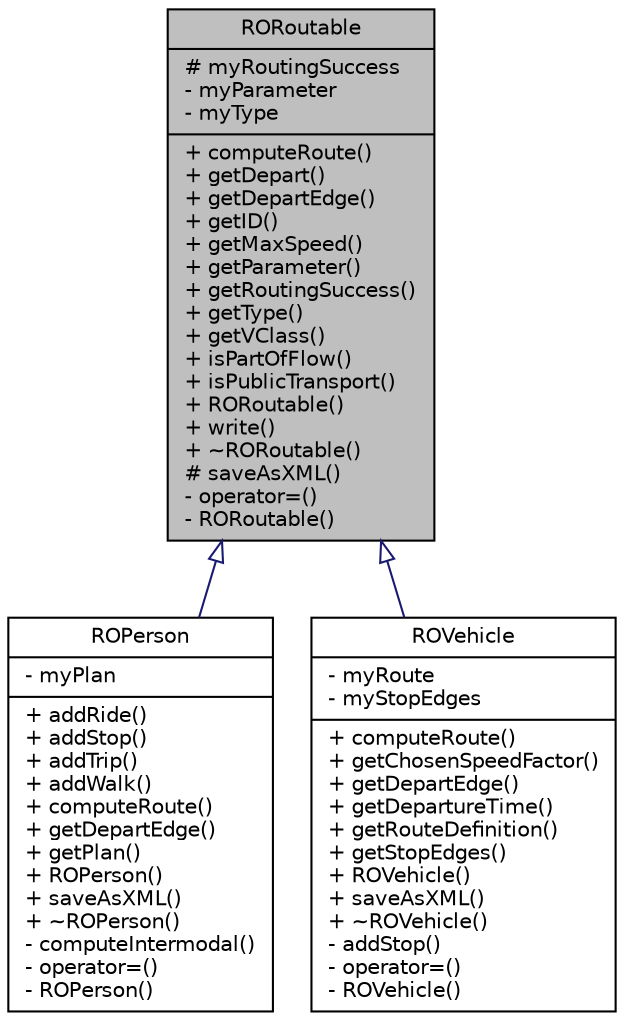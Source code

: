 digraph "RORoutable"
{
  edge [fontname="Helvetica",fontsize="10",labelfontname="Helvetica",labelfontsize="10"];
  node [fontname="Helvetica",fontsize="10",shape=record];
  Node0 [label="{RORoutable\n|# myRoutingSuccess\l- myParameter\l- myType\l|+ computeRoute()\l+ getDepart()\l+ getDepartEdge()\l+ getID()\l+ getMaxSpeed()\l+ getParameter()\l+ getRoutingSuccess()\l+ getType()\l+ getVClass()\l+ isPartOfFlow()\l+ isPublicTransport()\l+ RORoutable()\l+ write()\l+ ~RORoutable()\l# saveAsXML()\l- operator=()\l- RORoutable()\l}",height=0.2,width=0.4,color="black", fillcolor="grey75", style="filled", fontcolor="black"];
  Node0 -> Node1 [dir="back",color="midnightblue",fontsize="10",style="solid",arrowtail="onormal",fontname="Helvetica"];
  Node1 [label="{ROPerson\n|- myPlan\l|+ addRide()\l+ addStop()\l+ addTrip()\l+ addWalk()\l+ computeRoute()\l+ getDepartEdge()\l+ getPlan()\l+ ROPerson()\l+ saveAsXML()\l+ ~ROPerson()\l- computeIntermodal()\l- operator=()\l- ROPerson()\l}",height=0.2,width=0.4,color="black", fillcolor="white", style="filled",URL="$d6/dba/class_r_o_person.html",tooltip="A person as used by router. "];
  Node0 -> Node2 [dir="back",color="midnightblue",fontsize="10",style="solid",arrowtail="onormal",fontname="Helvetica"];
  Node2 [label="{ROVehicle\n|- myRoute\l- myStopEdges\l|+ computeRoute()\l+ getChosenSpeedFactor()\l+ getDepartEdge()\l+ getDepartureTime()\l+ getRouteDefinition()\l+ getStopEdges()\l+ ROVehicle()\l+ saveAsXML()\l+ ~ROVehicle()\l- addStop()\l- operator=()\l- ROVehicle()\l}",height=0.2,width=0.4,color="black", fillcolor="white", style="filled",URL="$d5/d1b/class_r_o_vehicle.html",tooltip="A vehicle as used by router. "];
}

